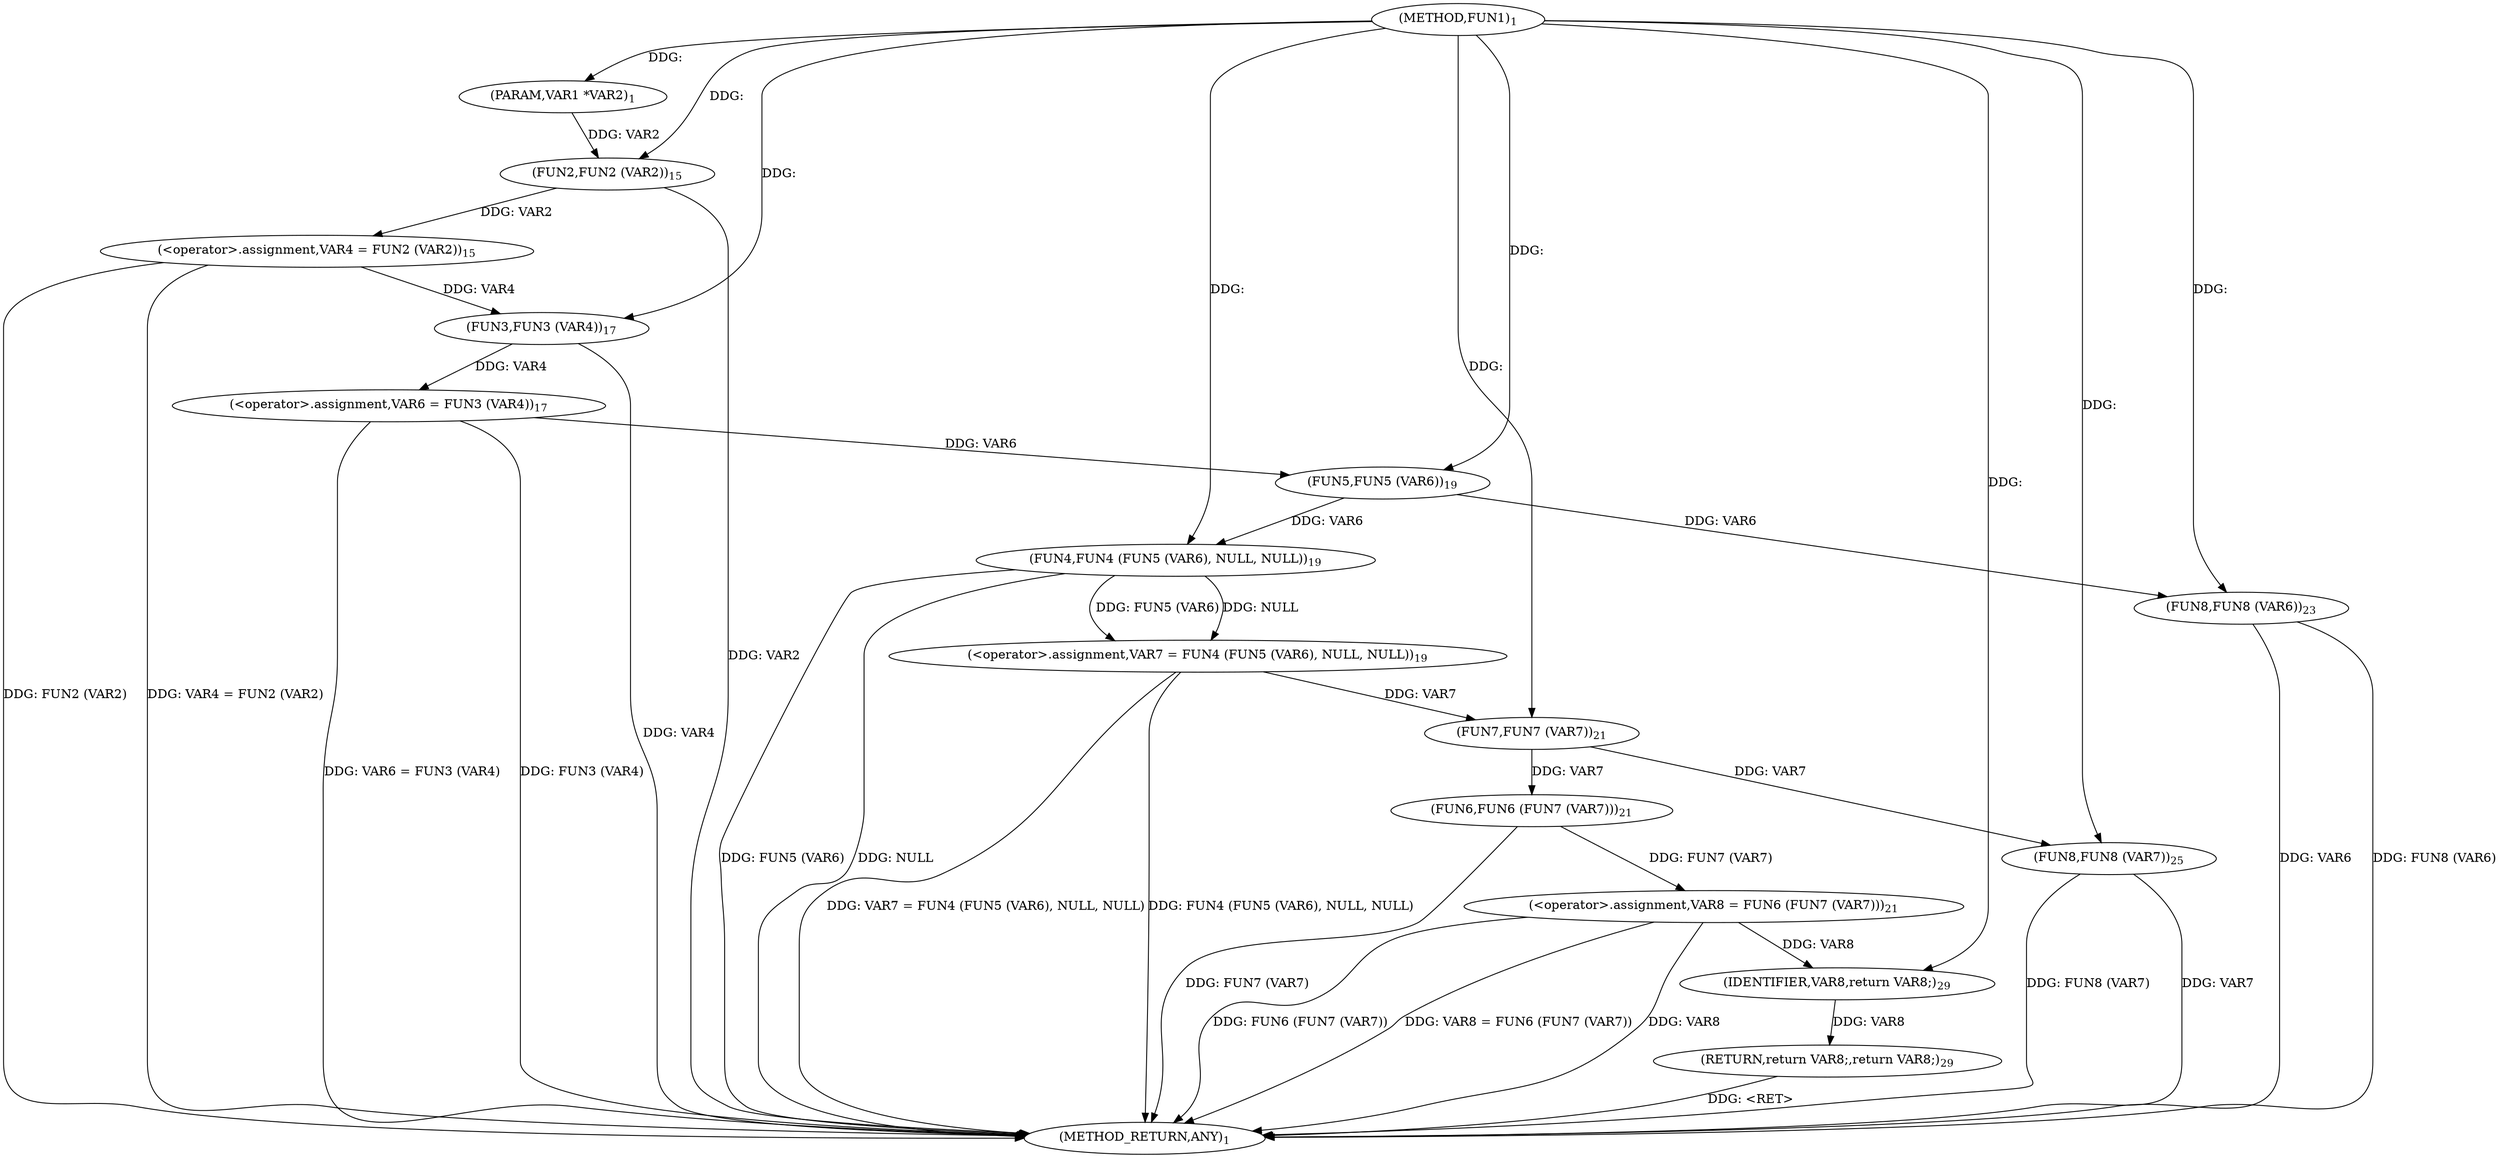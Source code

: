 digraph "FUN1" {  
"8" [label = <(METHOD,FUN1)<SUB>1</SUB>> ]
"41" [label = <(METHOD_RETURN,ANY)<SUB>1</SUB>> ]
"9" [label = <(PARAM,VAR1 *VAR2)<SUB>1</SUB>> ]
"15" [label = <(&lt;operator&gt;.assignment,VAR4 = FUN2 (VAR2))<SUB>15</SUB>> ]
"19" [label = <(&lt;operator&gt;.assignment,VAR6 = FUN3 (VAR4))<SUB>17</SUB>> ]
"23" [label = <(&lt;operator&gt;.assignment,VAR7 = FUN4 (FUN5 (VAR6), NULL, NULL))<SUB>19</SUB>> ]
"30" [label = <(&lt;operator&gt;.assignment,VAR8 = FUN6 (FUN7 (VAR7)))<SUB>21</SUB>> ]
"35" [label = <(FUN8,FUN8 (VAR6))<SUB>23</SUB>> ]
"37" [label = <(FUN8,FUN8 (VAR7))<SUB>25</SUB>> ]
"39" [label = <(RETURN,return VAR8;,return VAR8;)<SUB>29</SUB>> ]
"40" [label = <(IDENTIFIER,VAR8,return VAR8;)<SUB>29</SUB>> ]
"17" [label = <(FUN2,FUN2 (VAR2))<SUB>15</SUB>> ]
"21" [label = <(FUN3,FUN3 (VAR4))<SUB>17</SUB>> ]
"25" [label = <(FUN4,FUN4 (FUN5 (VAR6), NULL, NULL))<SUB>19</SUB>> ]
"32" [label = <(FUN6,FUN6 (FUN7 (VAR7)))<SUB>21</SUB>> ]
"26" [label = <(FUN5,FUN5 (VAR6))<SUB>19</SUB>> ]
"33" [label = <(FUN7,FUN7 (VAR7))<SUB>21</SUB>> ]
  "39" -> "41"  [ label = "DDG: &lt;RET&gt;"] 
  "17" -> "41"  [ label = "DDG: VAR2"] 
  "15" -> "41"  [ label = "DDG: FUN2 (VAR2)"] 
  "15" -> "41"  [ label = "DDG: VAR4 = FUN2 (VAR2)"] 
  "21" -> "41"  [ label = "DDG: VAR4"] 
  "19" -> "41"  [ label = "DDG: FUN3 (VAR4)"] 
  "19" -> "41"  [ label = "DDG: VAR6 = FUN3 (VAR4)"] 
  "25" -> "41"  [ label = "DDG: FUN5 (VAR6)"] 
  "25" -> "41"  [ label = "DDG: NULL"] 
  "23" -> "41"  [ label = "DDG: FUN4 (FUN5 (VAR6), NULL, NULL)"] 
  "23" -> "41"  [ label = "DDG: VAR7 = FUN4 (FUN5 (VAR6), NULL, NULL)"] 
  "30" -> "41"  [ label = "DDG: VAR8"] 
  "32" -> "41"  [ label = "DDG: FUN7 (VAR7)"] 
  "30" -> "41"  [ label = "DDG: FUN6 (FUN7 (VAR7))"] 
  "30" -> "41"  [ label = "DDG: VAR8 = FUN6 (FUN7 (VAR7))"] 
  "35" -> "41"  [ label = "DDG: VAR6"] 
  "35" -> "41"  [ label = "DDG: FUN8 (VAR6)"] 
  "37" -> "41"  [ label = "DDG: VAR7"] 
  "37" -> "41"  [ label = "DDG: FUN8 (VAR7)"] 
  "8" -> "9"  [ label = "DDG: "] 
  "17" -> "15"  [ label = "DDG: VAR2"] 
  "21" -> "19"  [ label = "DDG: VAR4"] 
  "25" -> "23"  [ label = "DDG: FUN5 (VAR6)"] 
  "25" -> "23"  [ label = "DDG: NULL"] 
  "32" -> "30"  [ label = "DDG: FUN7 (VAR7)"] 
  "40" -> "39"  [ label = "DDG: VAR8"] 
  "26" -> "35"  [ label = "DDG: VAR6"] 
  "8" -> "35"  [ label = "DDG: "] 
  "33" -> "37"  [ label = "DDG: VAR7"] 
  "8" -> "37"  [ label = "DDG: "] 
  "30" -> "40"  [ label = "DDG: VAR8"] 
  "8" -> "40"  [ label = "DDG: "] 
  "9" -> "17"  [ label = "DDG: VAR2"] 
  "8" -> "17"  [ label = "DDG: "] 
  "15" -> "21"  [ label = "DDG: VAR4"] 
  "8" -> "21"  [ label = "DDG: "] 
  "26" -> "25"  [ label = "DDG: VAR6"] 
  "8" -> "25"  [ label = "DDG: "] 
  "33" -> "32"  [ label = "DDG: VAR7"] 
  "19" -> "26"  [ label = "DDG: VAR6"] 
  "8" -> "26"  [ label = "DDG: "] 
  "23" -> "33"  [ label = "DDG: VAR7"] 
  "8" -> "33"  [ label = "DDG: "] 
}
